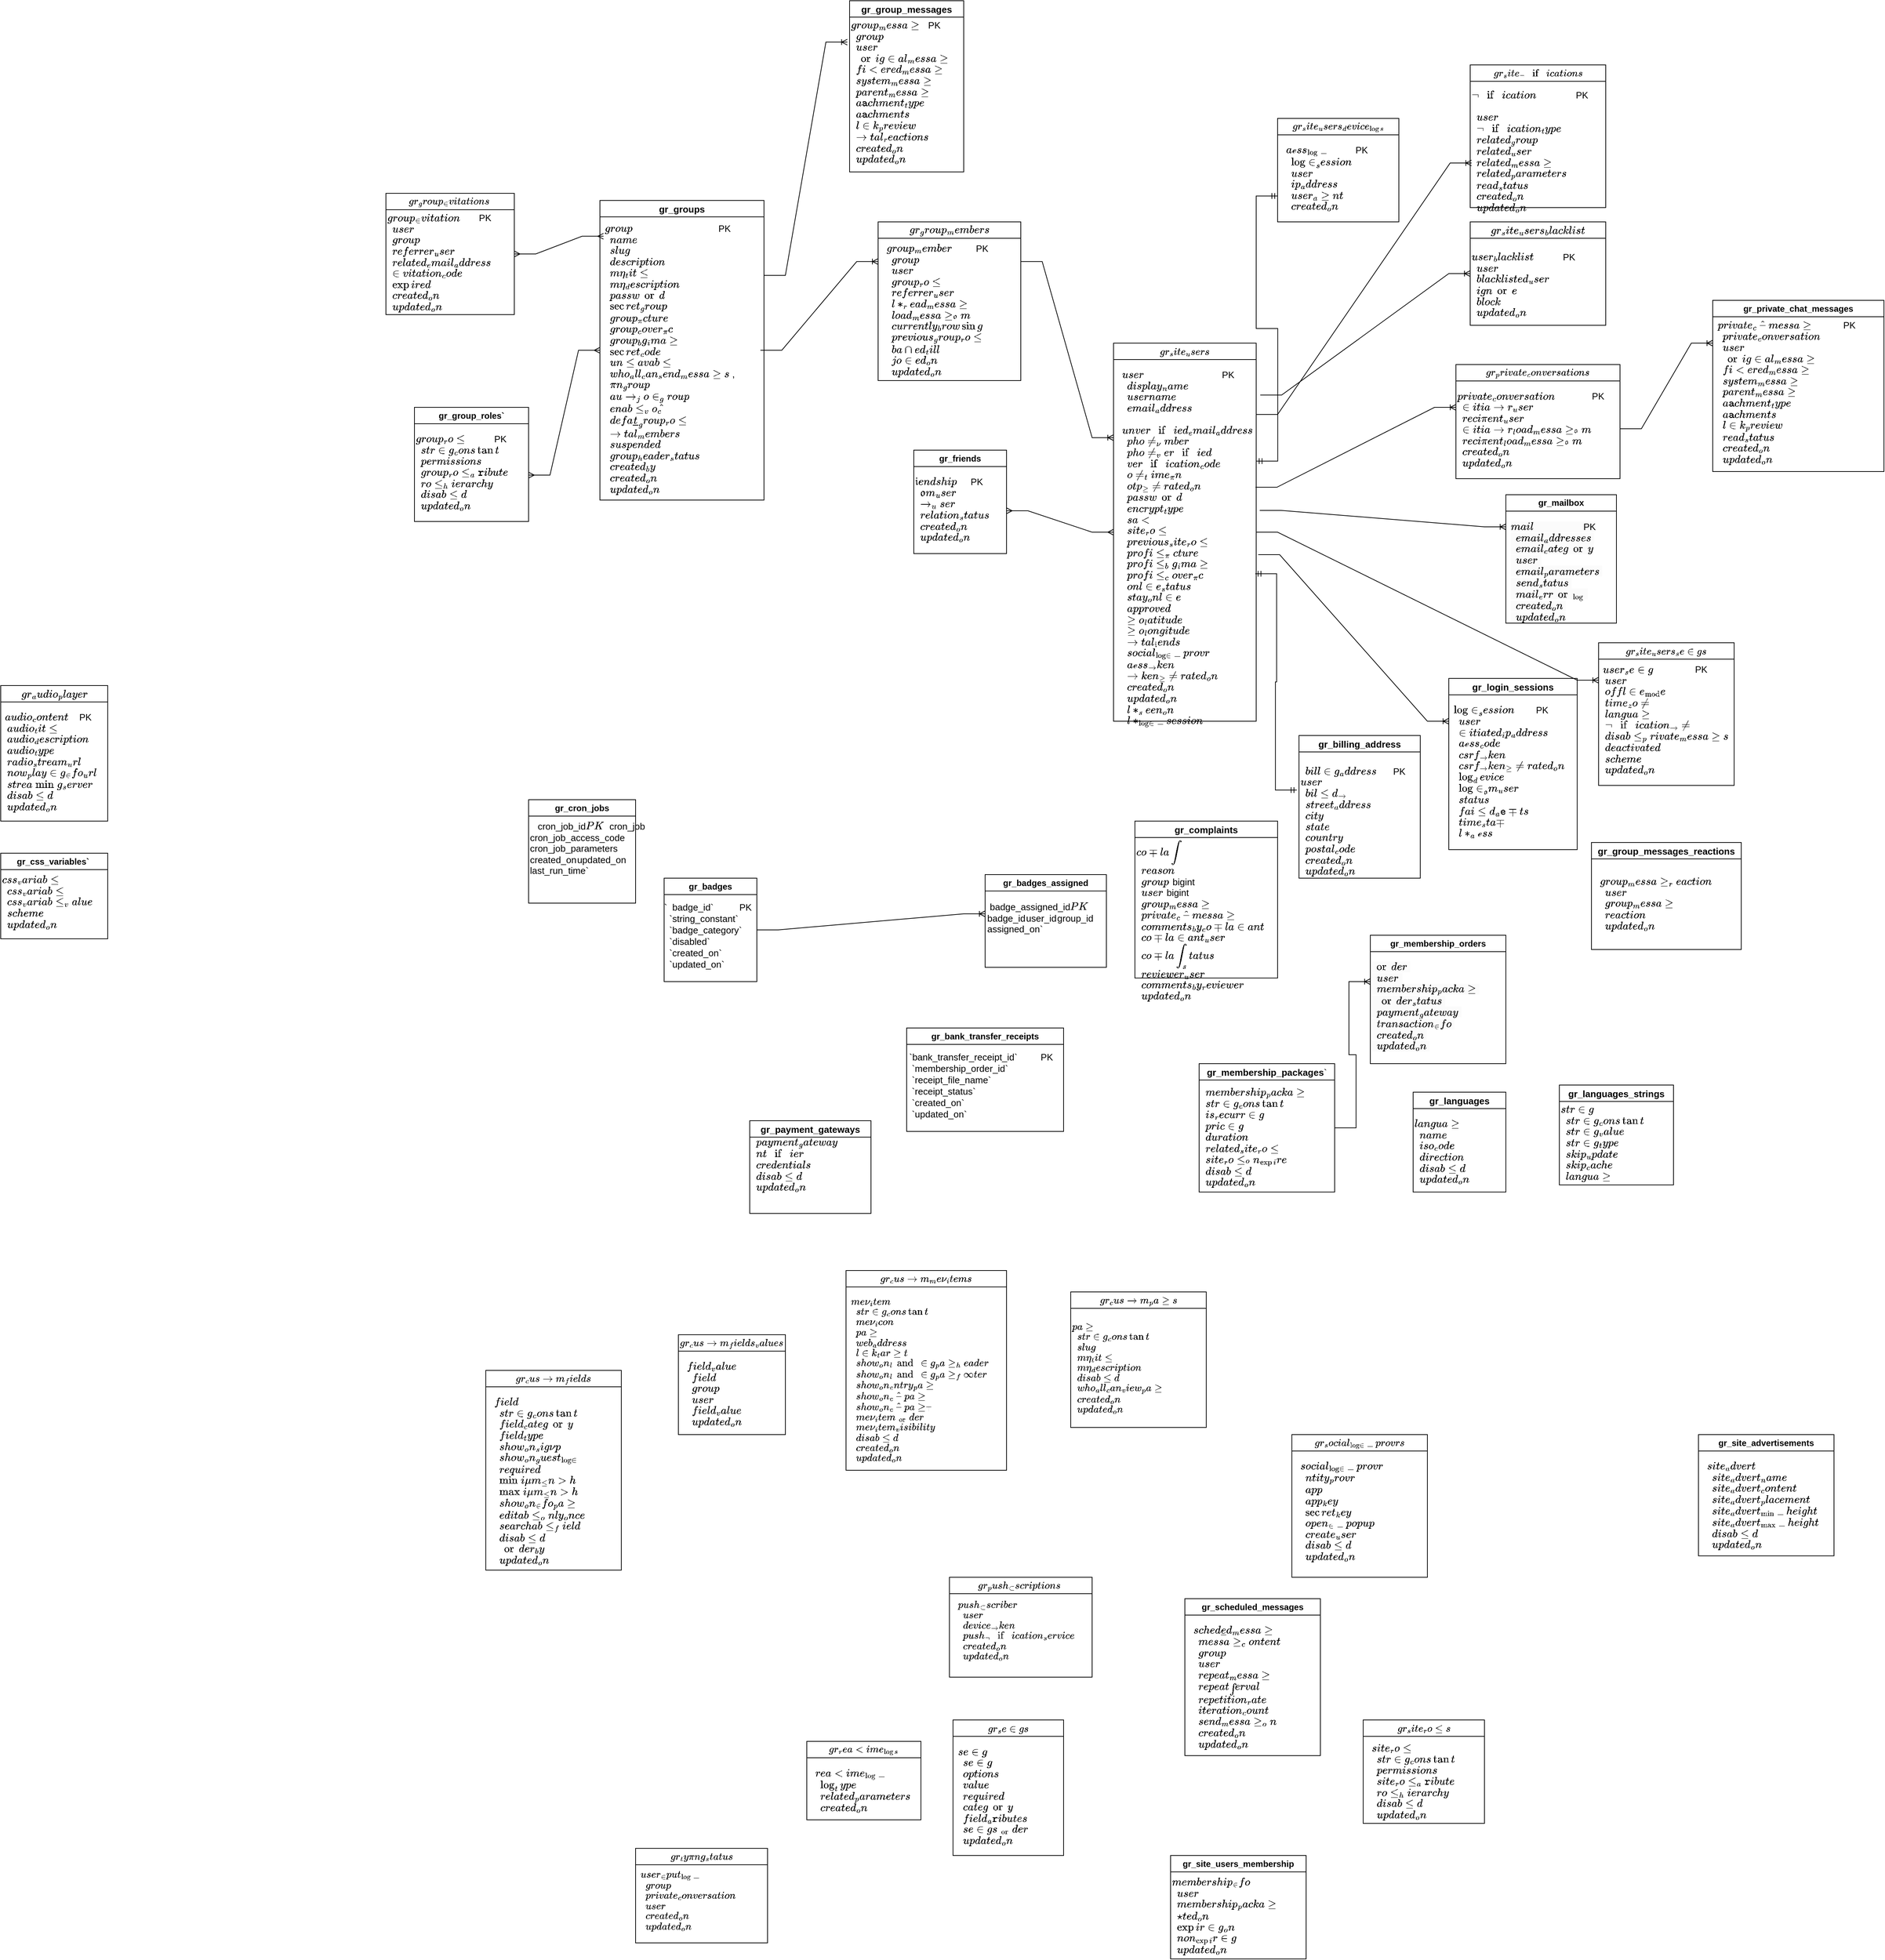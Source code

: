 <mxfile version="24.7.5">
  <diagram name="Страница — 1" id="t8PgcB-Bj81JIGUaZiW2">
    <mxGraphModel dx="3690" dy="2471" grid="1" gridSize="10" guides="1" tooltips="1" connect="1" arrows="1" fold="1" page="1" pageScale="1" pageWidth="690" pageHeight="980" math="0" shadow="0">
      <root>
        <mxCell id="0" />
        <mxCell id="1" parent="0" />
        <mxCell id="xByyXgjnT6tnBIrzNjOe-23" value="gr_badges" style="swimlane;whiteSpace=wrap;html=1;" parent="1" vertex="1">
          <mxGeometry x="260" y="590" width="130" height="145" as="geometry" />
        </mxCell>
        <mxCell id="xByyXgjnT6tnBIrzNjOe-21" value="`  badge_id`          PK&#xa;  `string_constant`&#xa;  `badge_category` &#xa;  `disabled`&#xa;  `created_on` &#xa;  `updated_on`" style="text;whiteSpace=none;strokeWidth=2;rounded=0;verticalAlign=top;spacing=10;fontSize=13;horizontal=1;spacingTop=1;" parent="xByyXgjnT6tnBIrzNjOe-23" vertex="1">
          <mxGeometry x="-10" y="17.5" width="140" height="110" as="geometry" />
        </mxCell>
        <mxCell id="xByyXgjnT6tnBIrzNjOe-24" value="gr_badges_assigned" style="swimlane;whiteSpace=wrap;html=1;" parent="1" vertex="1">
          <mxGeometry x="710" y="585" width="170" height="130" as="geometry" />
        </mxCell>
        <mxCell id="xByyXgjnT6tnBIrzNjOe-26" value=" badge_assigned_id` PK  &#xa;  `badge_id` &#xa;  `user_id`&#xa;  `group_id` &#xa;  `assigned_on`" style="text;whiteSpace=wrap;fontSize=13;spacing=3;" parent="xByyXgjnT6tnBIrzNjOe-24" vertex="1">
          <mxGeometry y="30" width="170" height="100" as="geometry" />
        </mxCell>
        <mxCell id="xByyXgjnT6tnBIrzNjOe-27" value="gr_bank_transfer_receipts" style="swimlane;whiteSpace=wrap;html=1;" parent="1" vertex="1">
          <mxGeometry x="600" y="800" width="220" height="145" as="geometry" />
        </mxCell>
        <mxCell id="xByyXgjnT6tnBIrzNjOe-28" value=" `bank_transfer_receipt_id`         PK&#xa;  `membership_order_id` &#xa;  `receipt_file_name` &#xa;  `receipt_status` &#xa;  `created_on` &#xa;  `updated_on` " style="text;whiteSpace=none;strokeWidth=2;rounded=0;verticalAlign=top;spacing=10;fontSize=13;horizontal=1;spacingTop=1;" parent="xByyXgjnT6tnBIrzNjOe-27" vertex="1">
          <mxGeometry x="-10" y="17.5" width="140" height="110" as="geometry" />
        </mxCell>
        <mxCell id="aM84LzSGUawsXzDRVU1t-1" value="&lt;span style=&quot;text-align: left;&quot;&gt;gr_billing_address&lt;/span&gt;" style="swimlane;whiteSpace=wrap;html=1;fontSize=13;" vertex="1" parent="1">
          <mxGeometry x="1150" y="390" width="170" height="200" as="geometry" />
        </mxCell>
        <mxCell id="aM84LzSGUawsXzDRVU1t-3" value="&#xa;  `billing_address_id`      PK  `  user_id` &#xa;  `billed_to` &#xa;  `street_address` &#xa;  `city` &#xa;  `state`&#xa;  `country` &#xa;  `postal_code`&#xa;  `created_on`&#xa;  `updated_on`" style="text;whiteSpace=wrap;fontSize=13;" vertex="1" parent="aM84LzSGUawsXzDRVU1t-1">
          <mxGeometry y="20" width="170" height="180" as="geometry" />
        </mxCell>
        <mxCell id="aM84LzSGUawsXzDRVU1t-5" value="&lt;div style=&quot;text-align: left;&quot;&gt;&lt;span style=&quot;background-color: initial;&quot;&gt;gr_complaints&lt;/span&gt;&lt;/div&gt;" style="swimlane;whiteSpace=wrap;html=1;fontSize=13;" vertex="1" parent="1">
          <mxGeometry x="920" y="510" width="200" height="220" as="geometry" />
        </mxCell>
        <mxCell id="aM84LzSGUawsXzDRVU1t-4" value="`  complaint_id`&#xa;  `reason` &#xa;  `group_id` bigint &#xa;  `user_id` bigint &#xa;  `group_message_id` &#xa;  `private_chat_message_id` &#xa;  `comments_by_complainant` &#xa;  `complainant_user_id`&#xa;  `complaint_status` &#xa;  `reviewer_user_id` &#xa;  `comments_by_reviewer` &#xa;  `updated_on`" style="text;whiteSpace=wrap;fontSize=13;" vertex="1" parent="aM84LzSGUawsXzDRVU1t-5">
          <mxGeometry y="20" width="200" height="200" as="geometry" />
        </mxCell>
        <mxCell id="aM84LzSGUawsXzDRVU1t-8" value="gr_cron_jobs" style="swimlane;whiteSpace=wrap;html=1;" vertex="1" parent="1">
          <mxGeometry x="70" y="480" width="150" height="145" as="geometry" />
        </mxCell>
        <mxCell id="aM84LzSGUawsXzDRVU1t-7" value="   cron_job_id`           PK &#xa;  `cron_job`&#xa;  `cron_job_access_code` &#xa;  `cron_job_parameters` &#xa;  `created_on` &#xa;  `updated_on` &#xa;  `last_run_time`" style="text;whiteSpace=wrap;fontSize=13;" vertex="1" parent="aM84LzSGUawsXzDRVU1t-8">
          <mxGeometry y="22.5" width="170" height="120" as="geometry" />
        </mxCell>
        <mxCell id="aM84LzSGUawsXzDRVU1t-11" value="gr_friends" style="swimlane;whiteSpace=wrap;html=1;" vertex="1" parent="1">
          <mxGeometry x="610" y="-10" width="130" height="145" as="geometry" />
        </mxCell>
        <mxCell id="aM84LzSGUawsXzDRVU1t-10" value="`  friendship_id`     PK&#xa;  `from_user_id` &#xa;  `to_user_id` &#xa;  `relation_status` &#xa;  `created_on` &#xa;  `updated_on`" style="text;whiteSpace=wrap;fontSize=13;" vertex="1" parent="aM84LzSGUawsXzDRVU1t-11">
          <mxGeometry y="30" width="130" height="110" as="geometry" />
        </mxCell>
        <mxCell id="aM84LzSGUawsXzDRVU1t-27" value="&lt;div style=&quot;text-align: left;&quot;&gt;&lt;span style=&quot;background-color: initial;&quot;&gt;gr_groups&lt;/span&gt;&lt;/div&gt;" style="swimlane;whiteSpace=wrap;html=1;fontSize=13;" vertex="1" parent="1">
          <mxGeometry x="170" y="-360" width="230" height="420" as="geometry" />
        </mxCell>
        <mxCell id="aM84LzSGUawsXzDRVU1t-16" value="`  group_id`                                 PK&#xa;  `name` &#xa;  `slug` &#xa;  `description`&#xa;  `meta_title` &#xa;  `meta_description` &#xa;  `password` &#xa;  `secret_group`&#xa;  `group_picture` &#xa;  `group_cover_pic` &#xa;  `group_bg_image` &#xa;  `secret_code` &#xa;  `unleavable` &#xa;  `who_all_can_send_messages` ,&#xa;  `pin_group`&#xa;  `auto_join_group`&#xa;  `enable_video_chat` &#xa;  `default_group_role` &#xa;  `total_members` &#xa;  `suspended`&#xa;  `group_header_status` &#xa;  `created_by` &#xa;  `created_on` &#xa;  `updated_on`" style="text;whiteSpace=wrap;fontSize=13;" vertex="1" parent="aM84LzSGUawsXzDRVU1t-27">
          <mxGeometry x="5" y="25" width="220" height="370" as="geometry" />
        </mxCell>
        <mxCell id="aM84LzSGUawsXzDRVU1t-40" value="`gr_group_invitations`&amp;nbsp;" style="swimlane;whiteSpace=wrap;html=1;" vertex="1" parent="1">
          <mxGeometry x="-130" y="-370" width="180" height="170" as="geometry" />
        </mxCell>
        <mxCell id="aM84LzSGUawsXzDRVU1t-31" value="`  group_invitation_id`       PK&#xa;  `user_id` &#xa;  `group_id` &#xa;  `referrer_user_id` &#xa;  `related_email_address` &#xa;  `invitation_code` &#xa;  `expired` &#xa;  `created_on`&#xa;  `updated_on`" style="text;whiteSpace=wrap;fontSize=13;" vertex="1" parent="aM84LzSGUawsXzDRVU1t-40">
          <mxGeometry y="20" width="170" height="150" as="geometry" />
        </mxCell>
        <mxCell id="aM84LzSGUawsXzDRVU1t-43" value="&lt;div style=&quot;text-align: left;&quot;&gt;`gr_group_members`&lt;br&gt;&lt;/div&gt;" style="swimlane;whiteSpace=wrap;html=1;fontSize=13;" vertex="1" parent="1">
          <mxGeometry x="560" y="-330" width="200" height="222.5" as="geometry" />
        </mxCell>
        <mxCell id="aM84LzSGUawsXzDRVU1t-42" value="`  group_member_id`         PK &#xa;  `group_id` &#xa;  `user_id` &#xa;  `group_role_id` &#xa;  `referrer_user_id`&#xa;  `last_read_message_id` &#xa;  `load_message_id_from` &#xa;  `currently_browsing` &#xa;  `previous_group_role_id` &#xa;  `banned_till`&#xa;  `joined_on` &#xa;  `updated_on`" style="text;whiteSpace=wrap;fontSize=13;" vertex="1" parent="aM84LzSGUawsXzDRVU1t-43">
          <mxGeometry x="10" y="22.5" width="180" height="200" as="geometry" />
        </mxCell>
        <mxCell id="aM84LzSGUawsXzDRVU1t-46" value="&lt;div style=&quot;text-align: left;&quot;&gt;gr_group_messages&lt;br&gt;&lt;/div&gt;" style="swimlane;whiteSpace=wrap;html=1;fontSize=13;" vertex="1" parent="1">
          <mxGeometry x="520" y="-640" width="160" height="240" as="geometry" />
        </mxCell>
        <mxCell id="aM84LzSGUawsXzDRVU1t-45" value="`  group_message_id`   PK&#xa;  `group_id` &#xa;  `user_id` &#xa;  `original_message` &#xa;  `filtered_message` &#xa;  `system_message` &#xa;  `parent_message_id` &#xa;  `attachment_type` &#xa;  `attachments` &#xa;  `link_preview`&#xa;  `total_reactions`&#xa;  `created_on` &#xa;  `updated_on`" style="text;whiteSpace=wrap;fontSize=13;" vertex="1" parent="aM84LzSGUawsXzDRVU1t-46">
          <mxGeometry y="20" width="160" height="210" as="geometry" />
        </mxCell>
        <mxCell id="aM84LzSGUawsXzDRVU1t-48" value="&lt;div style=&quot;text-align: left;&quot;&gt;gr_login_sessions&lt;br&gt;&lt;/div&gt;" style="swimlane;whiteSpace=wrap;html=1;fontSize=13;" vertex="1" parent="1">
          <mxGeometry x="1360" y="310" width="180" height="240" as="geometry" />
        </mxCell>
        <mxCell id="aM84LzSGUawsXzDRVU1t-52" value="`  login_session_id`        PK&#xa;  `user_id` &#xa;  `initiated_ip_address`&#xa;  `access_code`&#xa;  `csrf_token` &#xa;  `csrf_token_generated_on` &#xa;  `log_device` &#xa;  `login_from_user_id` &#xa;  `status` &#xa;  `failed_attempts` &#xa;  `time_stamp`&#xa;  `last_access` " style="text;whiteSpace=wrap;fontSize=13;" vertex="1" parent="aM84LzSGUawsXzDRVU1t-48">
          <mxGeometry x="5" y="30" width="170" height="210" as="geometry" />
        </mxCell>
        <mxCell id="aM84LzSGUawsXzDRVU1t-54" value="&lt;span style=&quot;text-align: left;&quot;&gt;gr_mailbox&lt;/span&gt;" style="swimlane;whiteSpace=wrap;html=1;" vertex="1" parent="1">
          <mxGeometry x="1440" y="52.5" width="155" height="180" as="geometry" />
        </mxCell>
        <mxCell id="aM84LzSGUawsXzDRVU1t-56" value="&lt;span style=&quot;color: rgb(0, 0, 0); font-family: Helvetica; font-size: 13px; font-style: normal; font-variant-ligatures: normal; font-variant-caps: normal; font-weight: 400; letter-spacing: normal; orphans: 2; text-align: left; text-indent: 0px; text-transform: none; widows: 2; word-spacing: 0px; -webkit-text-stroke-width: 0px; white-space: normal; background-color: rgb(251, 251, 251); text-decoration-thickness: initial; text-decoration-style: initial; text-decoration-color: initial; float: none; display: inline !important;&quot;&gt;`mail_id`&amp;nbsp; &amp;nbsp; &amp;nbsp; &amp;nbsp; &amp;nbsp; &amp;nbsp; &amp;nbsp; &amp;nbsp; &amp;nbsp; &amp;nbsp;PK&lt;/span&gt;&lt;br style=&quot;forced-color-adjust: none; padding: 0px; margin: 0px; color: rgb(0, 0, 0); font-family: Helvetica; font-size: 13px; font-style: normal; font-variant-ligatures: normal; font-variant-caps: normal; font-weight: 400; letter-spacing: normal; orphans: 2; text-align: left; text-indent: 0px; text-transform: none; widows: 2; word-spacing: 0px; -webkit-text-stroke-width: 0px; white-space: normal; background-color: rgb(251, 251, 251); text-decoration-thickness: initial; text-decoration-style: initial; text-decoration-color: initial;&quot;&gt;&lt;span style=&quot;color: rgb(0, 0, 0); font-family: Helvetica; font-size: 13px; font-style: normal; font-variant-ligatures: normal; font-variant-caps: normal; font-weight: 400; letter-spacing: normal; orphans: 2; text-align: left; text-indent: 0px; text-transform: none; widows: 2; word-spacing: 0px; -webkit-text-stroke-width: 0px; white-space: normal; background-color: rgb(251, 251, 251); text-decoration-thickness: initial; text-decoration-style: initial; text-decoration-color: initial; float: none; display: inline !important;&quot;&gt;&amp;nbsp; `email_addresses`&amp;nbsp;&lt;/span&gt;&lt;br style=&quot;forced-color-adjust: none; padding: 0px; margin: 0px; color: rgb(0, 0, 0); font-family: Helvetica; font-size: 13px; font-style: normal; font-variant-ligatures: normal; font-variant-caps: normal; font-weight: 400; letter-spacing: normal; orphans: 2; text-align: left; text-indent: 0px; text-transform: none; widows: 2; word-spacing: 0px; -webkit-text-stroke-width: 0px; white-space: normal; background-color: rgb(251, 251, 251); text-decoration-thickness: initial; text-decoration-style: initial; text-decoration-color: initial;&quot;&gt;&lt;span style=&quot;color: rgb(0, 0, 0); font-family: Helvetica; font-size: 13px; font-style: normal; font-variant-ligatures: normal; font-variant-caps: normal; font-weight: 400; letter-spacing: normal; orphans: 2; text-align: left; text-indent: 0px; text-transform: none; widows: 2; word-spacing: 0px; -webkit-text-stroke-width: 0px; white-space: normal; background-color: rgb(251, 251, 251); text-decoration-thickness: initial; text-decoration-style: initial; text-decoration-color: initial; float: none; display: inline !important;&quot;&gt;&amp;nbsp; `email_category`&lt;/span&gt;&lt;br style=&quot;forced-color-adjust: none; padding: 0px; margin: 0px; color: rgb(0, 0, 0); font-family: Helvetica; font-size: 13px; font-style: normal; font-variant-ligatures: normal; font-variant-caps: normal; font-weight: 400; letter-spacing: normal; orphans: 2; text-align: left; text-indent: 0px; text-transform: none; widows: 2; word-spacing: 0px; -webkit-text-stroke-width: 0px; white-space: normal; background-color: rgb(251, 251, 251); text-decoration-thickness: initial; text-decoration-style: initial; text-decoration-color: initial;&quot;&gt;&lt;span style=&quot;color: rgb(0, 0, 0); font-family: Helvetica; font-size: 13px; font-style: normal; font-variant-ligatures: normal; font-variant-caps: normal; font-weight: 400; letter-spacing: normal; orphans: 2; text-align: left; text-indent: 0px; text-transform: none; widows: 2; word-spacing: 0px; -webkit-text-stroke-width: 0px; white-space: normal; background-color: rgb(251, 251, 251); text-decoration-thickness: initial; text-decoration-style: initial; text-decoration-color: initial; float: none; display: inline !important;&quot;&gt;&amp;nbsp; `user_id`&amp;nbsp;&lt;/span&gt;&lt;br style=&quot;forced-color-adjust: none; padding: 0px; margin: 0px; color: rgb(0, 0, 0); font-family: Helvetica; font-size: 13px; font-style: normal; font-variant-ligatures: normal; font-variant-caps: normal; font-weight: 400; letter-spacing: normal; orphans: 2; text-align: left; text-indent: 0px; text-transform: none; widows: 2; word-spacing: 0px; -webkit-text-stroke-width: 0px; white-space: normal; background-color: rgb(251, 251, 251); text-decoration-thickness: initial; text-decoration-style: initial; text-decoration-color: initial;&quot;&gt;&lt;span style=&quot;color: rgb(0, 0, 0); font-family: Helvetica; font-size: 13px; font-style: normal; font-variant-ligatures: normal; font-variant-caps: normal; font-weight: 400; letter-spacing: normal; orphans: 2; text-align: left; text-indent: 0px; text-transform: none; widows: 2; word-spacing: 0px; -webkit-text-stroke-width: 0px; white-space: normal; background-color: rgb(251, 251, 251); text-decoration-thickness: initial; text-decoration-style: initial; text-decoration-color: initial; float: none; display: inline !important;&quot;&gt;&amp;nbsp; `email_parameters`&amp;nbsp;&lt;/span&gt;&lt;br style=&quot;forced-color-adjust: none; padding: 0px; margin: 0px; color: rgb(0, 0, 0); font-family: Helvetica; font-size: 13px; font-style: normal; font-variant-ligatures: normal; font-variant-caps: normal; font-weight: 400; letter-spacing: normal; orphans: 2; text-align: left; text-indent: 0px; text-transform: none; widows: 2; word-spacing: 0px; -webkit-text-stroke-width: 0px; white-space: normal; background-color: rgb(251, 251, 251); text-decoration-thickness: initial; text-decoration-style: initial; text-decoration-color: initial;&quot;&gt;&lt;span style=&quot;color: rgb(0, 0, 0); font-family: Helvetica; font-size: 13px; font-style: normal; font-variant-ligatures: normal; font-variant-caps: normal; font-weight: 400; letter-spacing: normal; orphans: 2; text-align: left; text-indent: 0px; text-transform: none; widows: 2; word-spacing: 0px; -webkit-text-stroke-width: 0px; white-space: normal; background-color: rgb(251, 251, 251); text-decoration-thickness: initial; text-decoration-style: initial; text-decoration-color: initial; float: none; display: inline !important;&quot;&gt;&amp;nbsp; `send_status`&amp;nbsp;&lt;/span&gt;&lt;br style=&quot;forced-color-adjust: none; padding: 0px; margin: 0px; color: rgb(0, 0, 0); font-family: Helvetica; font-size: 13px; font-style: normal; font-variant-ligatures: normal; font-variant-caps: normal; font-weight: 400; letter-spacing: normal; orphans: 2; text-align: left; text-indent: 0px; text-transform: none; widows: 2; word-spacing: 0px; -webkit-text-stroke-width: 0px; white-space: normal; background-color: rgb(251, 251, 251); text-decoration-thickness: initial; text-decoration-style: initial; text-decoration-color: initial;&quot;&gt;&lt;span style=&quot;color: rgb(0, 0, 0); font-family: Helvetica; font-size: 13px; font-style: normal; font-variant-ligatures: normal; font-variant-caps: normal; font-weight: 400; letter-spacing: normal; orphans: 2; text-align: left; text-indent: 0px; text-transform: none; widows: 2; word-spacing: 0px; -webkit-text-stroke-width: 0px; white-space: normal; background-color: rgb(251, 251, 251); text-decoration-thickness: initial; text-decoration-style: initial; text-decoration-color: initial; float: none; display: inline !important;&quot;&gt;&amp;nbsp; `mail_error_log`&amp;nbsp;&lt;/span&gt;&lt;br style=&quot;forced-color-adjust: none; padding: 0px; margin: 0px; color: rgb(0, 0, 0); font-family: Helvetica; font-size: 13px; font-style: normal; font-variant-ligatures: normal; font-variant-caps: normal; font-weight: 400; letter-spacing: normal; orphans: 2; text-align: left; text-indent: 0px; text-transform: none; widows: 2; word-spacing: 0px; -webkit-text-stroke-width: 0px; white-space: normal; background-color: rgb(251, 251, 251); text-decoration-thickness: initial; text-decoration-style: initial; text-decoration-color: initial;&quot;&gt;&lt;span style=&quot;color: rgb(0, 0, 0); font-family: Helvetica; font-size: 13px; font-style: normal; font-variant-ligatures: normal; font-variant-caps: normal; font-weight: 400; letter-spacing: normal; orphans: 2; text-align: left; text-indent: 0px; text-transform: none; widows: 2; word-spacing: 0px; -webkit-text-stroke-width: 0px; white-space: normal; background-color: rgb(251, 251, 251); text-decoration-thickness: initial; text-decoration-style: initial; text-decoration-color: initial; float: none; display: inline !important;&quot;&gt;&amp;nbsp; `created_on`&amp;nbsp;&lt;/span&gt;&lt;br style=&quot;forced-color-adjust: none; padding: 0px; margin: 0px; color: rgb(0, 0, 0); font-family: Helvetica; font-size: 13px; font-style: normal; font-variant-ligatures: normal; font-variant-caps: normal; font-weight: 400; letter-spacing: normal; orphans: 2; text-align: left; text-indent: 0px; text-transform: none; widows: 2; word-spacing: 0px; -webkit-text-stroke-width: 0px; white-space: normal; background-color: rgb(251, 251, 251); text-decoration-thickness: initial; text-decoration-style: initial; text-decoration-color: initial;&quot;&gt;&lt;span style=&quot;color: rgb(0, 0, 0); font-family: Helvetica; font-size: 13px; font-style: normal; font-variant-ligatures: normal; font-variant-caps: normal; font-weight: 400; letter-spacing: normal; orphans: 2; text-align: left; text-indent: 0px; text-transform: none; widows: 2; word-spacing: 0px; -webkit-text-stroke-width: 0px; white-space: normal; background-color: rgb(251, 251, 251); text-decoration-thickness: initial; text-decoration-style: initial; text-decoration-color: initial; float: none; display: inline !important;&quot;&gt;&amp;nbsp; `updated_on`&lt;/span&gt;" style="text;whiteSpace=wrap;html=1;fontSize=13;" vertex="1" parent="aM84LzSGUawsXzDRVU1t-54">
          <mxGeometry x="5" y="30" width="150" height="150" as="geometry" />
        </mxCell>
        <mxCell id="aM84LzSGUawsXzDRVU1t-58" value="&lt;span style=&quot;text-align: left;&quot;&gt;gr_membership_orders&lt;/span&gt;" style="swimlane;whiteSpace=wrap;html=1;" vertex="1" parent="1">
          <mxGeometry x="1250" y="670" width="190" height="180" as="geometry" />
        </mxCell>
        <mxCell id="aM84LzSGUawsXzDRVU1t-60" value="&lt;span style=&quot;color: rgb(0, 0, 0); font-family: Helvetica; font-size: 13px; font-style: normal; font-variant-ligatures: normal; font-variant-caps: normal; font-weight: 400; letter-spacing: normal; orphans: 2; text-align: left; text-indent: 0px; text-transform: none; widows: 2; word-spacing: 0px; -webkit-text-stroke-width: 0px; white-space: normal; background-color: rgb(251, 251, 251); text-decoration-thickness: initial; text-decoration-style: initial; text-decoration-color: initial; float: none; display: inline !important;&quot;&gt;`order_id`&amp;nbsp;&lt;/span&gt;&lt;br style=&quot;forced-color-adjust: none; padding: 0px; margin: 0px; color: rgb(0, 0, 0); font-family: Helvetica; font-size: 13px; font-style: normal; font-variant-ligatures: normal; font-variant-caps: normal; font-weight: 400; letter-spacing: normal; orphans: 2; text-align: left; text-indent: 0px; text-transform: none; widows: 2; word-spacing: 0px; -webkit-text-stroke-width: 0px; white-space: normal; background-color: rgb(251, 251, 251); text-decoration-thickness: initial; text-decoration-style: initial; text-decoration-color: initial;&quot;&gt;&lt;span style=&quot;color: rgb(0, 0, 0); font-family: Helvetica; font-size: 13px; font-style: normal; font-variant-ligatures: normal; font-variant-caps: normal; font-weight: 400; letter-spacing: normal; orphans: 2; text-align: left; text-indent: 0px; text-transform: none; widows: 2; word-spacing: 0px; -webkit-text-stroke-width: 0px; white-space: normal; background-color: rgb(251, 251, 251); text-decoration-thickness: initial; text-decoration-style: initial; text-decoration-color: initial; float: none; display: inline !important;&quot;&gt;&amp;nbsp; `user_id`&amp;nbsp;&lt;/span&gt;&lt;br style=&quot;forced-color-adjust: none; padding: 0px; margin: 0px; color: rgb(0, 0, 0); font-family: Helvetica; font-size: 13px; font-style: normal; font-variant-ligatures: normal; font-variant-caps: normal; font-weight: 400; letter-spacing: normal; orphans: 2; text-align: left; text-indent: 0px; text-transform: none; widows: 2; word-spacing: 0px; -webkit-text-stroke-width: 0px; white-space: normal; background-color: rgb(251, 251, 251); text-decoration-thickness: initial; text-decoration-style: initial; text-decoration-color: initial;&quot;&gt;&lt;span style=&quot;color: rgb(0, 0, 0); font-family: Helvetica; font-size: 13px; font-style: normal; font-variant-ligatures: normal; font-variant-caps: normal; font-weight: 400; letter-spacing: normal; orphans: 2; text-align: left; text-indent: 0px; text-transform: none; widows: 2; word-spacing: 0px; -webkit-text-stroke-width: 0px; white-space: normal; background-color: rgb(251, 251, 251); text-decoration-thickness: initial; text-decoration-style: initial; text-decoration-color: initial; float: none; display: inline !important;&quot;&gt;&amp;nbsp; `membership_package_id`&amp;nbsp;&lt;/span&gt;&lt;br style=&quot;forced-color-adjust: none; padding: 0px; margin: 0px; color: rgb(0, 0, 0); font-family: Helvetica; font-size: 13px; font-style: normal; font-variant-ligatures: normal; font-variant-caps: normal; font-weight: 400; letter-spacing: normal; orphans: 2; text-align: left; text-indent: 0px; text-transform: none; widows: 2; word-spacing: 0px; -webkit-text-stroke-width: 0px; white-space: normal; background-color: rgb(251, 251, 251); text-decoration-thickness: initial; text-decoration-style: initial; text-decoration-color: initial;&quot;&gt;&lt;span style=&quot;color: rgb(0, 0, 0); font-family: Helvetica; font-size: 13px; font-style: normal; font-variant-ligatures: normal; font-variant-caps: normal; font-weight: 400; letter-spacing: normal; orphans: 2; text-align: left; text-indent: 0px; text-transform: none; widows: 2; word-spacing: 0px; -webkit-text-stroke-width: 0px; white-space: normal; background-color: rgb(251, 251, 251); text-decoration-thickness: initial; text-decoration-style: initial; text-decoration-color: initial; float: none; display: inline !important;&quot;&gt;&amp;nbsp; `order_status`&amp;nbsp;&lt;/span&gt;&lt;br style=&quot;forced-color-adjust: none; padding: 0px; margin: 0px; color: rgb(0, 0, 0); font-family: Helvetica; font-size: 13px; font-style: normal; font-variant-ligatures: normal; font-variant-caps: normal; font-weight: 400; letter-spacing: normal; orphans: 2; text-align: left; text-indent: 0px; text-transform: none; widows: 2; word-spacing: 0px; -webkit-text-stroke-width: 0px; white-space: normal; background-color: rgb(251, 251, 251); text-decoration-thickness: initial; text-decoration-style: initial; text-decoration-color: initial;&quot;&gt;&lt;span style=&quot;color: rgb(0, 0, 0); font-family: Helvetica; font-size: 13px; font-style: normal; font-variant-ligatures: normal; font-variant-caps: normal; font-weight: 400; letter-spacing: normal; orphans: 2; text-align: left; text-indent: 0px; text-transform: none; widows: 2; word-spacing: 0px; -webkit-text-stroke-width: 0px; white-space: normal; background-color: rgb(251, 251, 251); text-decoration-thickness: initial; text-decoration-style: initial; text-decoration-color: initial; float: none; display: inline !important;&quot;&gt;&amp;nbsp; `payment_gateway_id`&amp;nbsp;&lt;/span&gt;&lt;br style=&quot;forced-color-adjust: none; padding: 0px; margin: 0px; color: rgb(0, 0, 0); font-family: Helvetica; font-size: 13px; font-style: normal; font-variant-ligatures: normal; font-variant-caps: normal; font-weight: 400; letter-spacing: normal; orphans: 2; text-align: left; text-indent: 0px; text-transform: none; widows: 2; word-spacing: 0px; -webkit-text-stroke-width: 0px; white-space: normal; background-color: rgb(251, 251, 251); text-decoration-thickness: initial; text-decoration-style: initial; text-decoration-color: initial;&quot;&gt;&lt;span style=&quot;color: rgb(0, 0, 0); font-family: Helvetica; font-size: 13px; font-style: normal; font-variant-ligatures: normal; font-variant-caps: normal; font-weight: 400; letter-spacing: normal; orphans: 2; text-align: left; text-indent: 0px; text-transform: none; widows: 2; word-spacing: 0px; -webkit-text-stroke-width: 0px; white-space: normal; background-color: rgb(251, 251, 251); text-decoration-thickness: initial; text-decoration-style: initial; text-decoration-color: initial; float: none; display: inline !important;&quot;&gt;&amp;nbsp; `transaction_info`&amp;nbsp;&lt;/span&gt;&lt;br style=&quot;forced-color-adjust: none; padding: 0px; margin: 0px; color: rgb(0, 0, 0); font-family: Helvetica; font-size: 13px; font-style: normal; font-variant-ligatures: normal; font-variant-caps: normal; font-weight: 400; letter-spacing: normal; orphans: 2; text-align: left; text-indent: 0px; text-transform: none; widows: 2; word-spacing: 0px; -webkit-text-stroke-width: 0px; white-space: normal; background-color: rgb(251, 251, 251); text-decoration-thickness: initial; text-decoration-style: initial; text-decoration-color: initial;&quot;&gt;&lt;span style=&quot;color: rgb(0, 0, 0); font-family: Helvetica; font-size: 13px; font-style: normal; font-variant-ligatures: normal; font-variant-caps: normal; font-weight: 400; letter-spacing: normal; orphans: 2; text-align: left; text-indent: 0px; text-transform: none; widows: 2; word-spacing: 0px; -webkit-text-stroke-width: 0px; white-space: normal; background-color: rgb(251, 251, 251); text-decoration-thickness: initial; text-decoration-style: initial; text-decoration-color: initial; float: none; display: inline !important;&quot;&gt;&amp;nbsp; `created_on`&amp;nbsp;&lt;/span&gt;&lt;br style=&quot;forced-color-adjust: none; padding: 0px; margin: 0px; color: rgb(0, 0, 0); font-family: Helvetica; font-size: 13px; font-style: normal; font-variant-ligatures: normal; font-variant-caps: normal; font-weight: 400; letter-spacing: normal; orphans: 2; text-align: left; text-indent: 0px; text-transform: none; widows: 2; word-spacing: 0px; -webkit-text-stroke-width: 0px; white-space: normal; background-color: rgb(251, 251, 251); text-decoration-thickness: initial; text-decoration-style: initial; text-decoration-color: initial;&quot;&gt;&lt;span style=&quot;color: rgb(0, 0, 0); font-family: Helvetica; font-size: 13px; font-style: normal; font-variant-ligatures: normal; font-variant-caps: normal; font-weight: 400; letter-spacing: normal; orphans: 2; text-align: left; text-indent: 0px; text-transform: none; widows: 2; word-spacing: 0px; -webkit-text-stroke-width: 0px; white-space: normal; background-color: rgb(251, 251, 251); text-decoration-thickness: initial; text-decoration-style: initial; text-decoration-color: initial; float: none; display: inline !important;&quot;&gt;&amp;nbsp; `updated_on`&amp;nbsp;&lt;/span&gt;" style="text;whiteSpace=wrap;html=1;fontSize=13;" vertex="1" parent="aM84LzSGUawsXzDRVU1t-58">
          <mxGeometry y="30" width="190" height="140" as="geometry" />
        </mxCell>
        <mxCell id="aM84LzSGUawsXzDRVU1t-62" value="&lt;span style=&quot;text-align: left; font-size: 13px;&quot;&gt;gr_membership_packages&lt;/span&gt;&lt;span style=&quot;font-weight: 400; text-align: left; font-size: 13px;&quot;&gt;`&lt;/span&gt;" style="swimlane;whiteSpace=wrap;html=1;fontSize=13;" vertex="1" parent="1">
          <mxGeometry x="1010" y="850" width="190" height="180" as="geometry" />
        </mxCell>
        <mxCell id="aM84LzSGUawsXzDRVU1t-61" value="&#xa;  `membership_package_id` &#xa;  `string_constant` &#xa;  `is_recurring` &#xa;  `pricing` &#xa;  `duration` &#xa;  `related_site_role_id` &#xa;  `site_role_id_on_expire` &#xa;  `disabled` &#xa;  `updated_on` " style="text;whiteSpace=wrap;fontSize=13;" vertex="1" parent="aM84LzSGUawsXzDRVU1t-62">
          <mxGeometry y="10" width="180" height="170" as="geometry" />
        </mxCell>
        <mxCell id="aM84LzSGUawsXzDRVU1t-65" value="&lt;span style=&quot;text-align: left; font-size: 13px;&quot;&gt;gr_payment_gateways&lt;/span&gt;" style="swimlane;whiteSpace=wrap;html=1;fontSize=13;" vertex="1" parent="1">
          <mxGeometry x="380" y="930" width="170" height="130" as="geometry" />
        </mxCell>
        <mxCell id="aM84LzSGUawsXzDRVU1t-64" value="&#xa;  `payment_gateway_id` &#xa;  `identifier` &#xa;  `credentials` &#xa;  `disabled` &#xa;  `updated_on` " style="text;whiteSpace=wrap;fontSize=13;" vertex="1" parent="aM84LzSGUawsXzDRVU1t-65">
          <mxGeometry width="136" height="120" as="geometry" />
        </mxCell>
        <mxCell id="aM84LzSGUawsXzDRVU1t-69" value="&lt;div style=&quot;text-align: left;&quot;&gt;gr_group_messages_reactions&lt;br&gt;&lt;/div&gt;" style="swimlane;whiteSpace=wrap;html=1;fontSize=13;" vertex="1" parent="1">
          <mxGeometry x="1560" y="540" width="210" height="150" as="geometry" />
        </mxCell>
        <mxCell id="aM84LzSGUawsXzDRVU1t-71" value="`group_message_reaction_id` &#xa;  `user_id` &#xa;  `group_message_id` &#xa;  `reaction_id` &#xa;  `updated_on`" style="text;whiteSpace=wrap;fontSize=13;" vertex="1" parent="aM84LzSGUawsXzDRVU1t-69">
          <mxGeometry x="10" y="40" width="200" height="100" as="geometry" />
        </mxCell>
        <mxCell id="aM84LzSGUawsXzDRVU1t-72" value="&lt;div style=&quot;text-align: left;&quot;&gt;&lt;span style=&quot;background-color: initial;&quot;&gt;gr_group_roles`&lt;/span&gt;&lt;/div&gt;" style="swimlane;whiteSpace=wrap;html=1;" vertex="1" parent="1">
          <mxGeometry x="-90" y="-70" width="160" height="160" as="geometry" />
        </mxCell>
        <mxCell id="aM84LzSGUawsXzDRVU1t-74" value="`group_role_id`           PK&#xa;  `string_constant` &#xa;  `permissions` &#xa;  `group_role_attribute`&#xa;  `role_hierarchy` &#xa;  `disabled` &#xa;  `updated_on`" style="text;whiteSpace=wrap;fontSize=13;" vertex="1" parent="aM84LzSGUawsXzDRVU1t-72">
          <mxGeometry y="30" width="160" height="130" as="geometry" />
        </mxCell>
        <mxCell id="aM84LzSGUawsXzDRVU1t-76" value="&lt;div style=&quot;text-align: left;&quot;&gt;&lt;span style=&quot;background-color: initial;&quot;&gt;gr_languages&lt;/span&gt;&lt;/div&gt;" style="swimlane;whiteSpace=wrap;html=1;fontSize=13;" vertex="1" parent="1">
          <mxGeometry x="1310" y="890" width="130" height="140" as="geometry" />
        </mxCell>
        <mxCell id="aM84LzSGUawsXzDRVU1t-75" value="`language_id` &#xa;  `name`&#xa;  `iso_code`&#xa;  `text_direction` &#xa;  `disabled` &#xa;  `updated_on`" style="text;whiteSpace=wrap;fontSize=13;" vertex="1" parent="aM84LzSGUawsXzDRVU1t-76">
          <mxGeometry y="30" width="120" height="110" as="geometry" />
        </mxCell>
        <mxCell id="aM84LzSGUawsXzDRVU1t-79" value="&lt;div style=&quot;text-align: left;&quot;&gt;&lt;span style=&quot;background-color: initial;&quot;&gt;gr_languages_strings&lt;/span&gt;&lt;/div&gt;" style="swimlane;whiteSpace=wrap;html=1;fontSize=13;" vertex="1" parent="1">
          <mxGeometry x="1515" y="880" width="160" height="140" as="geometry" />
        </mxCell>
        <mxCell id="aM84LzSGUawsXzDRVU1t-78" value="`string_id` &#xa;  `string_constant` &#xa;  `string_value` &#xa;  `string_type` &#xa;  `skip_update` &#xa;  `skip_cache` &#xa;  `language_id`" style="text;whiteSpace=wrap;fontSize=13;" vertex="1" parent="aM84LzSGUawsXzDRVU1t-79">
          <mxGeometry y="20" width="160" height="120" as="geometry" />
        </mxCell>
        <mxCell id="aM84LzSGUawsXzDRVU1t-81" value="&lt;div style=&quot;text-align: left;&quot;&gt;&lt;span style=&quot;background-color: initial;&quot;&gt;gr_private_chat_messages&lt;/span&gt;&lt;/div&gt;" style="swimlane;whiteSpace=wrap;html=1;" vertex="1" parent="1">
          <mxGeometry x="1730" y="-220" width="240" height="240" as="geometry" />
        </mxCell>
        <mxCell id="aM84LzSGUawsXzDRVU1t-83" value="`private_chat_message_id`            PK &#xa;  `private_conversation_id` &#xa;  `user_id` &#xa;  `original_message` &#xa;  `filtered_message` &#xa;  `system_message` &#xa;  `parent_message_id` &#xa;  `attachment_type` &#xa;  `attachments` &#xa;  `link_preview` &#xa;  `read_status` &#xa;  `created_on` &#xa;  `updated_on`" style="text;whiteSpace=wrap;fontSize=13;" vertex="1" parent="aM84LzSGUawsXzDRVU1t-81">
          <mxGeometry x="5" y="20" width="235" height="210" as="geometry" />
        </mxCell>
        <mxCell id="aM84LzSGUawsXzDRVU1t-85" value="&lt;div style=&quot;text-align: left;&quot;&gt;`gr_private_conversations`&lt;br&gt;&lt;/div&gt;" style="swimlane;whiteSpace=wrap;html=1;" vertex="1" parent="1">
          <mxGeometry x="1370" y="-130" width="230" height="160" as="geometry" />
        </mxCell>
        <mxCell id="aM84LzSGUawsXzDRVU1t-84" value="`private_conversation_id`              PK&#xa;  `initiator_user_id`&#xa;  `recipient_user_id` &#xa;  `initiator_load_message_id_from` &#xa;  `recipient_load_message_id_from` &#xa;  `created_on` &#xa;  `updated_on`" style="text;whiteSpace=wrap;fontSize=13;" vertex="1" parent="aM84LzSGUawsXzDRVU1t-85">
          <mxGeometry y="30" width="230" height="120" as="geometry" />
        </mxCell>
        <mxCell id="aM84LzSGUawsXzDRVU1t-88" value="&lt;div style=&quot;text-align: left;&quot;&gt;`gr_push_subscriptions`&amp;nbsp;&lt;br&gt;&lt;/div&gt;" style="swimlane;whiteSpace=wrap;html=1;" vertex="1" parent="1">
          <mxGeometry x="660" y="1570" width="200" height="140" as="geometry" />
        </mxCell>
        <mxCell id="aM84LzSGUawsXzDRVU1t-87" value="`push_subscriber_id`&#xa;  `user_id`&#xa;  `device_token` &#xa;  `push_notification_service` &#xa;  `created_on` &#xa;  `updated_on`" style="text;whiteSpace=wrap;" vertex="1" parent="aM84LzSGUawsXzDRVU1t-88">
          <mxGeometry x="10" y="25" width="190" height="110" as="geometry" />
        </mxCell>
        <mxCell id="aM84LzSGUawsXzDRVU1t-91" value="&lt;div style=&quot;text-align: left;&quot;&gt;`gr_realtime_logs`&lt;br&gt;&lt;/div&gt;" style="swimlane;whiteSpace=wrap;html=1;" vertex="1" parent="1">
          <mxGeometry x="460" y="1800" width="160" height="110" as="geometry" />
        </mxCell>
        <mxCell id="aM84LzSGUawsXzDRVU1t-90" value="`realtime_log_id` &#xa;  `log_type` &#xa;  `related_parameters` &#xa;  `created_on`" style="text;whiteSpace=wrap;fontSize=13;" vertex="1" parent="aM84LzSGUawsXzDRVU1t-91">
          <mxGeometry x="10" y="30" width="160" height="80" as="geometry" />
        </mxCell>
        <mxCell id="aM84LzSGUawsXzDRVU1t-94" value="&lt;div style=&quot;text-align: left;&quot;&gt;gr_scheduled_messages&lt;br&gt;&lt;/div&gt;" style="swimlane;whiteSpace=wrap;html=1;" vertex="1" parent="1">
          <mxGeometry x="990" y="1600" width="190" height="220" as="geometry" />
        </mxCell>
        <mxCell id="aM84LzSGUawsXzDRVU1t-93" value="`scheduled_message_id` &#xa;  `message_content` &#xa;  `group_id` &#xa;  `user_id` &#xa;  `repeat_message`&#xa;  `repeat_interval` &#xa;  `repetition_rate`&#xa;  `iteration_count`&#xa;  `send_message_on` &#xa;  `created_on`&#xa;  `updated_on`" style="text;whiteSpace=wrap;fontSize=13;" vertex="1" parent="aM84LzSGUawsXzDRVU1t-94">
          <mxGeometry x="10" y="30" width="170" height="180" as="geometry" />
        </mxCell>
        <mxCell id="aM84LzSGUawsXzDRVU1t-97" value="&lt;div style=&quot;text-align: left;&quot;&gt;`gr_settings`&lt;br&gt;&lt;/div&gt;" style="swimlane;whiteSpace=wrap;html=1;" vertex="1" parent="1">
          <mxGeometry x="665" y="1770" width="155" height="190" as="geometry" />
        </mxCell>
        <mxCell id="aM84LzSGUawsXzDRVU1t-96" value="`setting_id` &#xa;  `setting` &#xa;  `options` &#xa;  `value` &#xa;  `required` &#xa;  `category` &#xa;  `field_attributes`&#xa;  `settings_order` &#xa;  `updated_on`" style="text;whiteSpace=wrap;fontSize=13;" vertex="1" parent="aM84LzSGUawsXzDRVU1t-97">
          <mxGeometry x="5" y="30" width="130" height="150" as="geometry" />
        </mxCell>
        <mxCell id="aM84LzSGUawsXzDRVU1t-100" value="&lt;div style=&quot;text-align: left;&quot;&gt;`gr_site_notifications`&lt;br&gt;&lt;/div&gt;" style="swimlane;whiteSpace=wrap;html=1;" vertex="1" parent="1">
          <mxGeometry x="1390" y="-550" width="190" height="200" as="geometry" />
        </mxCell>
        <mxCell id="aM84LzSGUawsXzDRVU1t-105" value="`notification_id`               PK       &#xa;  `user_id` &#xa;  `notification_type` &#xa;  `related_group_id` &#xa;  `related_user_id`&#xa;  `related_message_id`&#xa;  `related_parameters` &#xa;  `read_status`&#xa;  `created_on` &#xa;  `updated_on`" style="text;whiteSpace=wrap;fontSize=13;" vertex="1" parent="aM84LzSGUawsXzDRVU1t-100">
          <mxGeometry y="27.5" width="190" height="170" as="geometry" />
        </mxCell>
        <mxCell id="aM84LzSGUawsXzDRVU1t-102" value="&lt;div style=&quot;text-align: left;&quot;&gt;gr_site_advertisements&lt;br&gt;&lt;/div&gt;" style="swimlane;whiteSpace=wrap;html=1;" vertex="1" parent="1">
          <mxGeometry x="1710" y="1370" width="190" height="170" as="geometry" />
        </mxCell>
        <mxCell id="aM84LzSGUawsXzDRVU1t-104" value="`site_advert_id` &#xa;  `site_advert_name`&#xa;  `site_advert_content`&#xa;  `site_advert_placement` &#xa;  `site_advert_min_height` &#xa;  `site_advert_max_height` &#xa;  `disabled` &#xa;  `updated_on`" style="text;whiteSpace=wrap;fontSize=13;" vertex="1" parent="aM84LzSGUawsXzDRVU1t-102">
          <mxGeometry x="10" y="30" width="180" height="140" as="geometry" />
        </mxCell>
        <mxCell id="aM84LzSGUawsXzDRVU1t-107" value="&lt;div style=&quot;text-align: left;&quot;&gt;`gr_site_roles`&lt;br&gt;&lt;/div&gt;" style="swimlane;whiteSpace=wrap;html=1;" vertex="1" parent="1">
          <mxGeometry x="1240" y="1770" width="170" height="145" as="geometry" />
        </mxCell>
        <mxCell id="aM84LzSGUawsXzDRVU1t-106" value="`site_role_id` &#xa;  `string_constant` &#xa;  `permissions` &#xa;  `site_role_attribute` &#xa;  `role_hierarchy`&#xa;  `disabled`&#xa;  `updated_on`" style="text;whiteSpace=wrap;fontSize=13;" vertex="1" parent="aM84LzSGUawsXzDRVU1t-107">
          <mxGeometry x="10" y="25" width="150" height="120" as="geometry" />
        </mxCell>
        <mxCell id="aM84LzSGUawsXzDRVU1t-110" value="&lt;div style=&quot;text-align: left;&quot;&gt;`gr_site_users`&lt;br&gt;&lt;/div&gt;" style="swimlane;whiteSpace=wrap;html=1;" vertex="1" parent="1">
          <mxGeometry x="890" y="-160" width="200" height="530" as="geometry" />
        </mxCell>
        <mxCell id="aM84LzSGUawsXzDRVU1t-109" value="`user_id`                              PK&#xa;  `display_name` &#xa;  `username` &#xa;  `email_address` &#xa;  `unverified_email_address` &#xa;  `phone_number` &#xa;  `phone_verified` &#xa;  `verification_code` &#xa;  `one_time_pin` &#xa;  `otp_generated_on` &#xa;  `password` &#xa;  `encrypt_type`&#xa;  `salt` &#xa;  `site_role_id` &#xa;  `previous_site_role_id` &#xa;  `profile_picture`&#xa;  `profile_bg_image`&#xa;  `profile_cover_pic` &#xa;  `online_status` &#xa;  `stay_online` &#xa;  `approved` &#xa;  `geo_latitude` &#xa;  `geo_longitude` &#xa;  `total_friends` &#xa;  `social_login_provider_id` &#xa;  `access_token` &#xa;  `token_generated_on`&#xa;  `created_on` &#xa;  `updated_on` &#xa;  `last_seen_on`&#xa;  `last_login_session`" style="text;whiteSpace=wrap;fontSize=13;" vertex="1" parent="aM84LzSGUawsXzDRVU1t-110">
          <mxGeometry x="10" y="30" width="190" height="470" as="geometry" />
        </mxCell>
        <mxCell id="aM84LzSGUawsXzDRVU1t-113" value="&lt;div style=&quot;text-align: left;&quot;&gt;`gr_site_users_blacklist`&lt;br style=&quot;font-size: 13px;&quot;&gt;&lt;/div&gt;" style="swimlane;whiteSpace=wrap;html=1;fontSize=13;" vertex="1" parent="1">
          <mxGeometry x="1390" y="-330" width="190" height="145" as="geometry" />
        </mxCell>
        <mxCell id="aM84LzSGUawsXzDRVU1t-112" value="`user_blacklist_id`           PK       &#xa;  `user_id` &#xa;  `blacklisted_user_id` &#xa;  `ignore` &#xa;  `block` &#xa;  `updated_on`" style="text;whiteSpace=wrap;fontSize=13;" vertex="1" parent="aM84LzSGUawsXzDRVU1t-113">
          <mxGeometry y="35" width="190" height="110" as="geometry" />
        </mxCell>
        <mxCell id="aM84LzSGUawsXzDRVU1t-116" value="&lt;div style=&quot;text-align: left;&quot;&gt;`gr_site_users_device_logs`&lt;br&gt;&lt;/div&gt;" style="swimlane;whiteSpace=wrap;html=1;" vertex="1" parent="1">
          <mxGeometry x="1120" y="-475" width="170" height="145" as="geometry" />
        </mxCell>
        <mxCell id="aM84LzSGUawsXzDRVU1t-115" value="`access_log_id`          PK   &#xa;  `login_session_id` &#xa;  `user_id` &#xa;  `ip_address`&#xa;  `user_agent`&#xa;  `created_on`" style="text;whiteSpace=wrap;fontSize=13;" vertex="1" parent="aM84LzSGUawsXzDRVU1t-116">
          <mxGeometry x="10" y="30" width="160" height="110" as="geometry" />
        </mxCell>
        <mxCell id="aM84LzSGUawsXzDRVU1t-119" value="&lt;div style=&quot;text-align: left;&quot;&gt;gr_site_users_membership&lt;br&gt;&lt;/div&gt;" style="swimlane;whiteSpace=wrap;html=1;" vertex="1" parent="1">
          <mxGeometry x="970" y="1960" width="190" height="145" as="geometry" />
        </mxCell>
        <mxCell id="aM84LzSGUawsXzDRVU1t-118" value="`membership_info_id` &#xa;  `user_id`&#xa;  `membership_package_id` &#xa;  `started_on` &#xa;  `expiring_on` &#xa;  `non_expiring` &#xa;  `updated_on`" style="text;whiteSpace=wrap;fontSize=13;" vertex="1" parent="aM84LzSGUawsXzDRVU1t-119">
          <mxGeometry y="22.5" width="190" height="120" as="geometry" />
        </mxCell>
        <mxCell id="aM84LzSGUawsXzDRVU1t-121" value="&lt;div style=&quot;text-align: left;&quot;&gt;`gr_site_users_settings`&lt;/div&gt;" style="swimlane;whiteSpace=wrap;html=1;" vertex="1" parent="1">
          <mxGeometry x="1570" y="260" width="190" height="200" as="geometry" />
        </mxCell>
        <mxCell id="aM84LzSGUawsXzDRVU1t-122" value=" `user_setting_id`                PK&#xa;  `user_id`&#xa;  `offline_mode` &#xa;  `time_zone` &#xa;  `language_id` &#xa;  `notification_tone` &#xa;  `disable_private_messages` &#xa;  `deactivated` &#xa;  `color_scheme` &#xa;  `updated_on` " style="text;whiteSpace=wrap;fontSize=13;" vertex="1" parent="aM84LzSGUawsXzDRVU1t-121">
          <mxGeometry y="22.5" width="190" height="120" as="geometry" />
        </mxCell>
        <mxCell id="aM84LzSGUawsXzDRVU1t-124" value="&lt;div style=&quot;text-align: left;&quot;&gt;`gr_social_login_providers`&lt;br&gt;&lt;/div&gt;" style="swimlane;whiteSpace=wrap;html=1;" vertex="1" parent="1">
          <mxGeometry x="1140" y="1370" width="190" height="200" as="geometry" />
        </mxCell>
        <mxCell id="aM84LzSGUawsXzDRVU1t-123" value="`social_login_provider_id`&#xa;  `identity_provider` &#xa;  `app_id` &#xa;  `app_key` &#xa;  `secret_key` &#xa;  `open_in_popup` &#xa;  `create_user` &#xa;  `disabled` &#xa;  `updated_on`" style="text;whiteSpace=wrap;fontSize=13;" vertex="1" parent="aM84LzSGUawsXzDRVU1t-124">
          <mxGeometry x="10" y="30" width="170" height="150" as="geometry" />
        </mxCell>
        <mxCell id="aM84LzSGUawsXzDRVU1t-127" value="&lt;div style=&quot;text-align: left;&quot;&gt;`gr_typing_status`&lt;br&gt;&lt;/div&gt;" style="swimlane;whiteSpace=wrap;html=1;" vertex="1" parent="1">
          <mxGeometry x="220" y="1950" width="185" height="132.5" as="geometry" />
        </mxCell>
        <mxCell id="aM84LzSGUawsXzDRVU1t-126" value="`user_input_log_id` &#xa;  `group_id` &#xa;  `private_conversation_id` &#xa;  `user_id` &#xa;  `created_on` &#xa;  `updated_on`" style="text;whiteSpace=wrap;" vertex="1" parent="aM84LzSGUawsXzDRVU1t-127">
          <mxGeometry x="5" y="22.5" width="180" height="110" as="geometry" />
        </mxCell>
        <mxCell id="aM84LzSGUawsXzDRVU1t-129" value="&lt;div style=&quot;text-align: left;&quot;&gt;&lt;span style=&quot;background-color: initial;&quot;&gt;`gr_audio_player`&lt;/span&gt;&lt;/div&gt;" style="swimlane;whiteSpace=wrap;html=1;fontSize=13;" vertex="1" parent="1">
          <mxGeometry x="-670" y="320" width="150" height="190" as="geometry" />
        </mxCell>
        <mxCell id="aM84LzSGUawsXzDRVU1t-130" value=" `audio_content_id`    PK &#xa;  `audio_title`&#xa;  `audio_description` &#xa;  `audio_type` &#xa;  `radio_stream_url` &#xa;  `now_playing_info_url` &#xa;  `streaming_server`&#xa;  `disabled` &#xa;  `updated_on` " style="text;whiteSpace=wrap;fontSize=13;" vertex="1" parent="aM84LzSGUawsXzDRVU1t-129">
          <mxGeometry y="30" width="150" height="160" as="geometry" />
        </mxCell>
        <mxCell id="aM84LzSGUawsXzDRVU1t-132" value="gr_css_variables`&amp;nbsp;" style="swimlane;whiteSpace=wrap;html=1;" vertex="1" parent="1">
          <mxGeometry x="-670" y="555" width="150" height="120" as="geometry" />
        </mxCell>
        <mxCell id="aM84LzSGUawsXzDRVU1t-131" value="`css_variable_id` &#xa;  `css_variable` &#xa;  `css_variable_value`&#xa;  `color_scheme` &#xa;  `updated_on`" style="text;whiteSpace=wrap;fontSize=13;" vertex="1" parent="aM84LzSGUawsXzDRVU1t-132">
          <mxGeometry y="22.5" width="150" height="100" as="geometry" />
        </mxCell>
        <mxCell id="aM84LzSGUawsXzDRVU1t-136" value="&lt;div style=&quot;text-align: left;&quot;&gt;`gr_custom_fields`&lt;br&gt;&lt;/div&gt;" style="swimlane;whiteSpace=wrap;html=1;" vertex="1" parent="1">
          <mxGeometry x="10" y="1280" width="190" height="280" as="geometry" />
        </mxCell>
        <mxCell id="aM84LzSGUawsXzDRVU1t-135" value="`field_id`&#xa;  `string_constant` &#xa;  `field_category` &#xa;  `field_type` &#xa;  `show_on_signup` &#xa;  `show_on_guest_login` &#xa;  `required` &#xa;  `minimum_length` &#xa;  `maximum_length`&#xa;  `show_on_info_page` &#xa;  `editable_only_once` &#xa;  `searchable_field`&#xa;  `disabled` &#xa;  `order_by` &#xa;  `updated_on`" style="text;whiteSpace=wrap;fontSize=13;" vertex="1" parent="aM84LzSGUawsXzDRVU1t-136">
          <mxGeometry x="10" y="30" width="170" height="240" as="geometry" />
        </mxCell>
        <mxCell id="aM84LzSGUawsXzDRVU1t-139" value="`gr_custom_fields_values`" style="swimlane;whiteSpace=wrap;html=1;" vertex="1" parent="1">
          <mxGeometry x="280" y="1230" width="150" height="140" as="geometry" />
        </mxCell>
        <mxCell id="aM84LzSGUawsXzDRVU1t-138" value="`field_value_id`&#xa;  `field_id` &#xa;  `group_id`&#xa;  `user_id`&#xa;  `field_value` &#xa;  `updated_on`" style="text;whiteSpace=wrap;fontSize=13;" vertex="1" parent="aM84LzSGUawsXzDRVU1t-139">
          <mxGeometry x="10" y="30" width="110" height="110" as="geometry" />
        </mxCell>
        <mxCell id="aM84LzSGUawsXzDRVU1t-142" value="&lt;div style=&quot;text-align: left;&quot;&gt;`gr_custom_menu_items`&lt;br&gt;&lt;/div&gt;" style="swimlane;whiteSpace=wrap;html=1;" vertex="1" parent="1">
          <mxGeometry x="515" y="1140" width="225" height="280" as="geometry" />
        </mxCell>
        <mxCell id="aM84LzSGUawsXzDRVU1t-141" value="`menu_item_id` &#xa;  `string_constant` &#xa;  `menu_icon_class`&#xa;  `page_id` &#xa;  `web_address` &#xa;  `link_target` &#xa;  `show_on_landing_page_header` &#xa;  `show_on_landing_page_footer` &#xa;  `show_on_entry_page` &#xa;  `show_on_chat_page` &#xa;  `show_on_chat_page_top` &#xa;  `menu_item_order` &#xa;  `menu_item_visibility` &#xa;  `disabled` &#xa;  `created_on`&#xa;  `updated_on`" style="text;whiteSpace=wrap;" vertex="1" parent="aM84LzSGUawsXzDRVU1t-142">
          <mxGeometry x="5" y="30" width="220" height="250" as="geometry" />
        </mxCell>
        <mxCell id="aM84LzSGUawsXzDRVU1t-145" value="&lt;div style=&quot;text-align: left;&quot;&gt;`gr_custom_pages`&lt;br&gt;&lt;/div&gt;" style="swimlane;whiteSpace=wrap;html=1;" vertex="1" parent="1">
          <mxGeometry x="830" y="1170" width="190" height="190" as="geometry" />
        </mxCell>
        <mxCell id="aM84LzSGUawsXzDRVU1t-144" value="`page_id`&#xa;  `string_constant`&#xa;  `slug` &#xa;  `meta_title` &#xa;  `meta_description`&#xa;  `disabled` &#xa;  `who_all_can_view_page` &#xa;  `created_on` &#xa;  `updated_on`" style="text;whiteSpace=wrap;" vertex="1" parent="aM84LzSGUawsXzDRVU1t-145">
          <mxGeometry y="35" width="180" height="150" as="geometry" />
        </mxCell>
        <mxCell id="aM84LzSGUawsXzDRVU1t-147" value="" style="edgeStyle=entityRelationEdgeStyle;fontSize=12;html=1;endArrow=ERmandOne;startArrow=ERmandOne;rounded=0;exitX=0.993;exitY=0.624;exitDx=0;exitDy=0;exitPerimeter=0;entryX=-0.018;entryY=0.314;entryDx=0;entryDy=0;entryPerimeter=0;" edge="1" parent="1" source="aM84LzSGUawsXzDRVU1t-109" target="aM84LzSGUawsXzDRVU1t-3">
          <mxGeometry width="100" height="100" relative="1" as="geometry">
            <mxPoint x="1100" y="160" as="sourcePoint" />
            <mxPoint x="1180" y="60" as="targetPoint" />
          </mxGeometry>
        </mxCell>
        <mxCell id="aM84LzSGUawsXzDRVU1t-148" value="" style="edgeStyle=entityRelationEdgeStyle;fontSize=12;html=1;endArrow=ERmandOne;startArrow=ERmandOne;rounded=0;entryX=0;entryY=0.75;entryDx=0;entryDy=0;exitX=1.001;exitY=0.288;exitDx=0;exitDy=0;exitPerimeter=0;" edge="1" parent="1" source="aM84LzSGUawsXzDRVU1t-109" target="aM84LzSGUawsXzDRVU1t-116">
          <mxGeometry width="100" height="100" relative="1" as="geometry">
            <mxPoint x="1080" y="-10" as="sourcePoint" />
            <mxPoint x="1180" y="-110" as="targetPoint" />
          </mxGeometry>
        </mxCell>
        <mxCell id="aM84LzSGUawsXzDRVU1t-151" value="" style="edgeStyle=entityRelationEdgeStyle;fontSize=12;html=1;endArrow=ERoneToMany;rounded=0;exitX=1;exitY=0.25;exitDx=0;exitDy=0;entryX=0;entryY=0.25;entryDx=0;entryDy=0;" edge="1" parent="1" source="aM84LzSGUawsXzDRVU1t-43" target="aM84LzSGUawsXzDRVU1t-110">
          <mxGeometry width="100" height="100" relative="1" as="geometry">
            <mxPoint x="770" y="-210" as="sourcePoint" />
            <mxPoint x="890" y="-80" as="targetPoint" />
          </mxGeometry>
        </mxCell>
        <mxCell id="aM84LzSGUawsXzDRVU1t-152" value="" style="edgeStyle=entityRelationEdgeStyle;fontSize=12;html=1;endArrow=ERoneToMany;rounded=0;entryX=0;entryY=0.25;entryDx=0;entryDy=0;exitX=1;exitY=0.5;exitDx=0;exitDy=0;" edge="1" parent="1" source="aM84LzSGUawsXzDRVU1t-16" target="aM84LzSGUawsXzDRVU1t-43">
          <mxGeometry width="100" height="100" relative="1" as="geometry">
            <mxPoint x="400" y="-130" as="sourcePoint" />
            <mxPoint x="500" y="-230" as="targetPoint" />
          </mxGeometry>
        </mxCell>
        <mxCell id="aM84LzSGUawsXzDRVU1t-153" value="" style="edgeStyle=entityRelationEdgeStyle;fontSize=12;html=1;endArrow=ERoneToMany;rounded=0;entryX=-0.02;entryY=0.181;entryDx=0;entryDy=0;entryPerimeter=0;exitX=1;exitY=0.25;exitDx=0;exitDy=0;" edge="1" parent="1" source="aM84LzSGUawsXzDRVU1t-27" target="aM84LzSGUawsXzDRVU1t-45">
          <mxGeometry width="100" height="100" relative="1" as="geometry">
            <mxPoint x="-170" y="-290" as="sourcePoint" />
            <mxPoint x="-100" y="-50" as="targetPoint" />
          </mxGeometry>
        </mxCell>
        <mxCell id="aM84LzSGUawsXzDRVU1t-154" value="" style="edgeStyle=entityRelationEdgeStyle;fontSize=12;html=1;endArrow=ERoneToMany;rounded=0;entryX=0;entryY=0.25;entryDx=0;entryDy=0;exitX=0.995;exitY=0.366;exitDx=0;exitDy=0;exitPerimeter=0;" edge="1" parent="1" source="aM84LzSGUawsXzDRVU1t-109" target="aM84LzSGUawsXzDRVU1t-84">
          <mxGeometry width="100" height="100" relative="1" as="geometry">
            <mxPoint x="1210" y="40" as="sourcePoint" />
            <mxPoint x="1310" y="-60" as="targetPoint" />
          </mxGeometry>
        </mxCell>
        <mxCell id="aM84LzSGUawsXzDRVU1t-155" value="" style="edgeStyle=entityRelationEdgeStyle;fontSize=12;html=1;endArrow=ERoneToMany;rounded=0;entryX=0;entryY=0.25;entryDx=0;entryDy=0;exitX=1;exitY=0.5;exitDx=0;exitDy=0;" edge="1" parent="1" source="aM84LzSGUawsXzDRVU1t-84" target="aM84LzSGUawsXzDRVU1t-81">
          <mxGeometry width="100" height="100" relative="1" as="geometry">
            <mxPoint x="1610" y="-40" as="sourcePoint" />
            <mxPoint x="1710" y="-140" as="targetPoint" />
          </mxGeometry>
        </mxCell>
        <mxCell id="aM84LzSGUawsXzDRVU1t-156" value="" style="edgeStyle=entityRelationEdgeStyle;fontSize=12;html=1;endArrow=ERoneToMany;rounded=0;entryX=0;entryY=0.25;entryDx=0;entryDy=0;exitX=1;exitY=0.5;exitDx=0;exitDy=0;" edge="1" parent="1" source="aM84LzSGUawsXzDRVU1t-109" target="aM84LzSGUawsXzDRVU1t-122">
          <mxGeometry width="100" height="100" relative="1" as="geometry">
            <mxPoint x="1200" y="210" as="sourcePoint" />
            <mxPoint x="1300" y="110" as="targetPoint" />
          </mxGeometry>
        </mxCell>
        <mxCell id="aM84LzSGUawsXzDRVU1t-157" value="" style="edgeStyle=entityRelationEdgeStyle;fontSize=12;html=1;endArrow=ERoneToMany;rounded=0;entryX=0;entryY=0.25;entryDx=0;entryDy=0;exitX=1.015;exitY=0.567;exitDx=0;exitDy=0;exitPerimeter=0;" edge="1" parent="1" source="aM84LzSGUawsXzDRVU1t-109" target="aM84LzSGUawsXzDRVU1t-48">
          <mxGeometry width="100" height="100" relative="1" as="geometry">
            <mxPoint x="1180" y="330" as="sourcePoint" />
            <mxPoint x="1280" y="230" as="targetPoint" />
            <Array as="points">
              <mxPoint x="1150" y="140" />
              <mxPoint x="1190" y="210" />
            </Array>
          </mxGeometry>
        </mxCell>
        <mxCell id="aM84LzSGUawsXzDRVU1t-159" value="" style="edgeStyle=entityRelationEdgeStyle;fontSize=12;html=1;endArrow=ERoneToMany;rounded=0;exitX=1.026;exitY=0.435;exitDx=0;exitDy=0;exitPerimeter=0;entryX=0;entryY=0.25;entryDx=0;entryDy=0;" edge="1" parent="1" source="aM84LzSGUawsXzDRVU1t-109" target="aM84LzSGUawsXzDRVU1t-54">
          <mxGeometry width="100" height="100" relative="1" as="geometry">
            <mxPoint x="1410" y="210" as="sourcePoint" />
            <mxPoint x="1510" y="110" as="targetPoint" />
            <Array as="points">
              <mxPoint x="1380" y="160" />
            </Array>
          </mxGeometry>
        </mxCell>
        <mxCell id="aM84LzSGUawsXzDRVU1t-160" value="" style="edgeStyle=entityRelationEdgeStyle;fontSize=12;html=1;endArrow=ERmany;startArrow=ERmany;rounded=0;entryX=0;entryY=0.5;entryDx=0;entryDy=0;exitX=1;exitY=0.5;exitDx=0;exitDy=0;" edge="1" parent="1" source="aM84LzSGUawsXzDRVU1t-10" target="aM84LzSGUawsXzDRVU1t-110">
          <mxGeometry width="100" height="100" relative="1" as="geometry">
            <mxPoint x="720" y="290" as="sourcePoint" />
            <mxPoint x="820" y="190" as="targetPoint" />
          </mxGeometry>
        </mxCell>
        <mxCell id="aM84LzSGUawsXzDRVU1t-161" value="" style="edgeStyle=entityRelationEdgeStyle;fontSize=12;html=1;endArrow=ERmany;startArrow=ERmany;rounded=0;entryX=0;entryY=0.5;entryDx=0;entryDy=0;" edge="1" parent="1" source="aM84LzSGUawsXzDRVU1t-74" target="aM84LzSGUawsXzDRVU1t-27">
          <mxGeometry width="100" height="100" relative="1" as="geometry">
            <mxPoint x="80" y="10" as="sourcePoint" />
            <mxPoint x="180" y="-90" as="targetPoint" />
          </mxGeometry>
        </mxCell>
        <mxCell id="aM84LzSGUawsXzDRVU1t-162" value="" style="edgeStyle=entityRelationEdgeStyle;fontSize=12;html=1;endArrow=ERmany;startArrow=ERmany;rounded=0;entryX=0;entryY=0.068;entryDx=0;entryDy=0;entryPerimeter=0;exitX=1;exitY=0.5;exitDx=0;exitDy=0;" edge="1" parent="1" source="aM84LzSGUawsXzDRVU1t-40" target="aM84LzSGUawsXzDRVU1t-16">
          <mxGeometry width="100" height="100" relative="1" as="geometry">
            <mxPoint x="60" y="-210" as="sourcePoint" />
            <mxPoint x="160" y="-310" as="targetPoint" />
          </mxGeometry>
        </mxCell>
        <mxCell id="aM84LzSGUawsXzDRVU1t-163" value="" style="edgeStyle=entityRelationEdgeStyle;fontSize=12;html=1;endArrow=ERoneToMany;rounded=0;entryX=0;entryY=0.25;entryDx=0;entryDy=0;exitX=1;exitY=0.5;exitDx=0;exitDy=0;" edge="1" parent="1" source="aM84LzSGUawsXzDRVU1t-62" target="aM84LzSGUawsXzDRVU1t-60">
          <mxGeometry width="100" height="100" relative="1" as="geometry">
            <mxPoint x="820" y="980" as="sourcePoint" />
            <mxPoint x="920" y="880" as="targetPoint" />
            <Array as="points">
              <mxPoint x="1180" y="760" />
              <mxPoint x="890" y="930" />
            </Array>
          </mxGeometry>
        </mxCell>
        <mxCell id="aM84LzSGUawsXzDRVU1t-166" value="" style="edgeStyle=entityRelationEdgeStyle;fontSize=12;html=1;endArrow=ERoneToMany;rounded=0;exitX=1;exitY=0.5;exitDx=0;exitDy=0;entryX=0;entryY=0.25;entryDx=0;entryDy=0;" edge="1" parent="1" source="xByyXgjnT6tnBIrzNjOe-21" target="xByyXgjnT6tnBIrzNjOe-26">
          <mxGeometry width="100" height="100" relative="1" as="geometry">
            <mxPoint x="700" y="650" as="sourcePoint" />
            <mxPoint x="800" y="550" as="targetPoint" />
          </mxGeometry>
        </mxCell>
        <mxCell id="aM84LzSGUawsXzDRVU1t-167" value="" style="edgeStyle=entityRelationEdgeStyle;fontSize=12;html=1;endArrow=ERoneToMany;rounded=0;entryX=0.01;entryY=0.647;entryDx=0;entryDy=0;entryPerimeter=0;" edge="1" parent="1" target="aM84LzSGUawsXzDRVU1t-105">
          <mxGeometry width="100" height="100" relative="1" as="geometry">
            <mxPoint x="1090" y="-60" as="sourcePoint" />
            <mxPoint x="1230" y="-140" as="targetPoint" />
            <Array as="points">
              <mxPoint x="1150" y="-40" />
              <mxPoint x="1290" y="-130" />
            </Array>
          </mxGeometry>
        </mxCell>
        <mxCell id="aM84LzSGUawsXzDRVU1t-168" value="" style="edgeStyle=entityRelationEdgeStyle;fontSize=12;html=1;endArrow=ERoneToMany;rounded=0;entryX=0;entryY=0.5;entryDx=0;entryDy=0;exitX=1.03;exitY=0.091;exitDx=0;exitDy=0;exitPerimeter=0;" edge="1" parent="1" source="aM84LzSGUawsXzDRVU1t-109" target="aM84LzSGUawsXzDRVU1t-113">
          <mxGeometry width="100" height="100" relative="1" as="geometry">
            <mxPoint x="1220" y="-110" as="sourcePoint" />
            <mxPoint x="1320" y="-210" as="targetPoint" />
            <Array as="points">
              <mxPoint x="1190" y="-90" />
              <mxPoint x="1130" y="-60" />
              <mxPoint x="1360" y="-230" />
            </Array>
          </mxGeometry>
        </mxCell>
      </root>
    </mxGraphModel>
  </diagram>
</mxfile>
